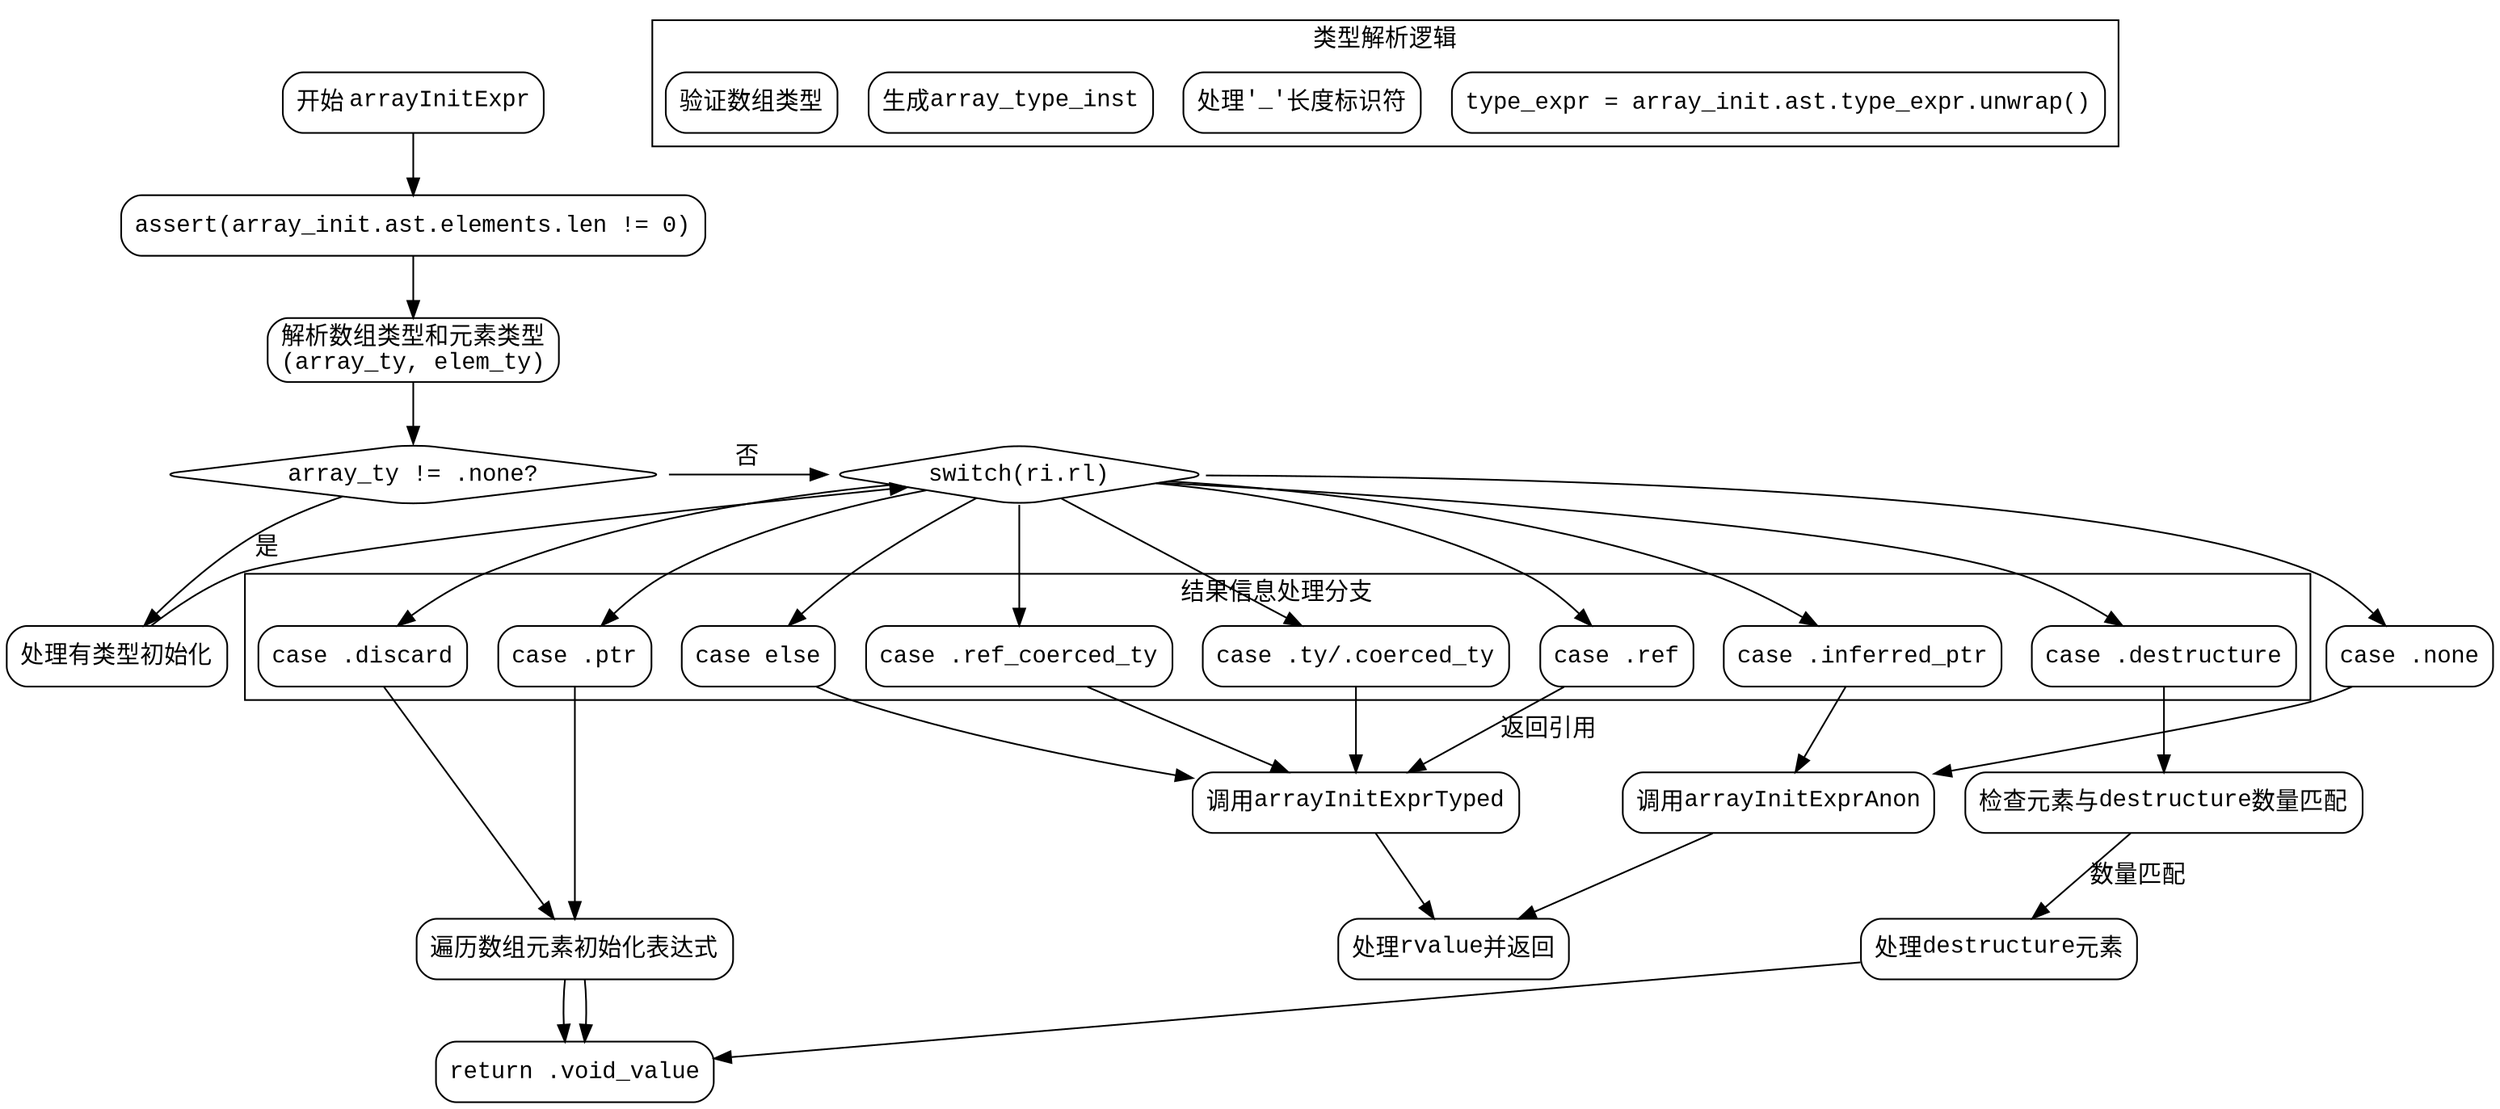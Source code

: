 
digraph flowchart {
    node [shape=rectangle, style="rounded", fontname="Courier New"];
    edge [fontname="Courier New"];

    start [label="开始 arrayInitExpr"];
    check_empty [label="assert(array_init.ast.elements.len != 0)"];
    resolve_type [label="解析数组类型和元素类型\n(array_ty, elem_ty)"];
    check_array_ty_none [label="array_ty != .none?" shape=diamond];

    subgraph cluster_type_resolution {
        label="类型解析逻辑";
        type_expr_unwrap [label="type_expr = array_init.ast.type_expr.unwrap()"];
        handle_underscore [label="处理'_'长度标识符"];
        add_array_type [label="生成array_type_inst"];
        validate_type [label="验证数组类型"];
    }

    handle_typed_init [label="处理有类型初始化"];
    rl_switch [label="switch(ri.rl)" shape=diamond];
    
    subgraph cluster_rl_cases {
        label="结果信息处理分支";
        rl_discard [label="case .discard"];
        rl_ref [label="case .ref"];
        rl_default [label="case else"];
        rl_none [label="case .none"];
        rl_ref_coerced [label="case .ref_coerced_ty"];
        rl_coerced [label="case .ty/.coerced_ty"];
        rl_ptr [label="case .ptr"];
        rl_inferred_ptr [label="case .inferred_ptr"];
        rl_destructure [label="case .destructure"];
    }

    process_elements [label="遍历数组元素初始化表达式"];
    return_void [label="return .void_value"];
    call_arrayInitExprTyped [label="调用arrayInitExprTyped"];
    call_arrayInitExprAnon [label="调用arrayInitExprAnon"];
    rvalue_handling [label="处理rvalue并返回"];
    destructure_check [label="检查元素与destructure数量匹配"];
    destructure_process [label="处理destructure元素"];

    start -> check_empty;
    check_empty -> resolve_type;
    resolve_type -> check_array_ty_none;

    check_array_ty_none -> handle_typed_init [label="是"];
    handle_typed_init -> rl_switch;
    
    rl_switch -> rl_discard;
    rl_switch -> rl_ref;
    rl_switch -> rl_default;
    
    rl_discard -> process_elements -> return_void;
    rl_ref -> call_arrayInitExprTyped [label="返回引用"];
    rl_default -> call_arrayInitExprTyped -> rvalue_handling;

    check_array_ty_none -> rl_switch [label="否"];
    
    rl_switch -> rl_none;
    rl_switch -> rl_ref_coerced;
    rl_switch -> rl_coerced;
    rl_switch -> rl_ptr;
    rl_switch -> rl_inferred_ptr;
    rl_switch -> rl_destructure;

    rl_none -> call_arrayInitExprAnon;
    rl_ref_coerced -> call_arrayInitExprTyped;
    rl_coerced -> call_arrayInitExprTyped;
    rl_ptr -> process_elements -> return_void;
    rl_inferred_ptr -> call_arrayInitExprAnon -> rvalue_handling;
    rl_destructure -> destructure_check;
    
    destructure_check -> destructure_process [label="数量匹配"];
    destructure_process -> return_void;

    {rank=same; check_array_ty_none rl_switch}
    {rank=same; handle_typed_init rl_none}
}
